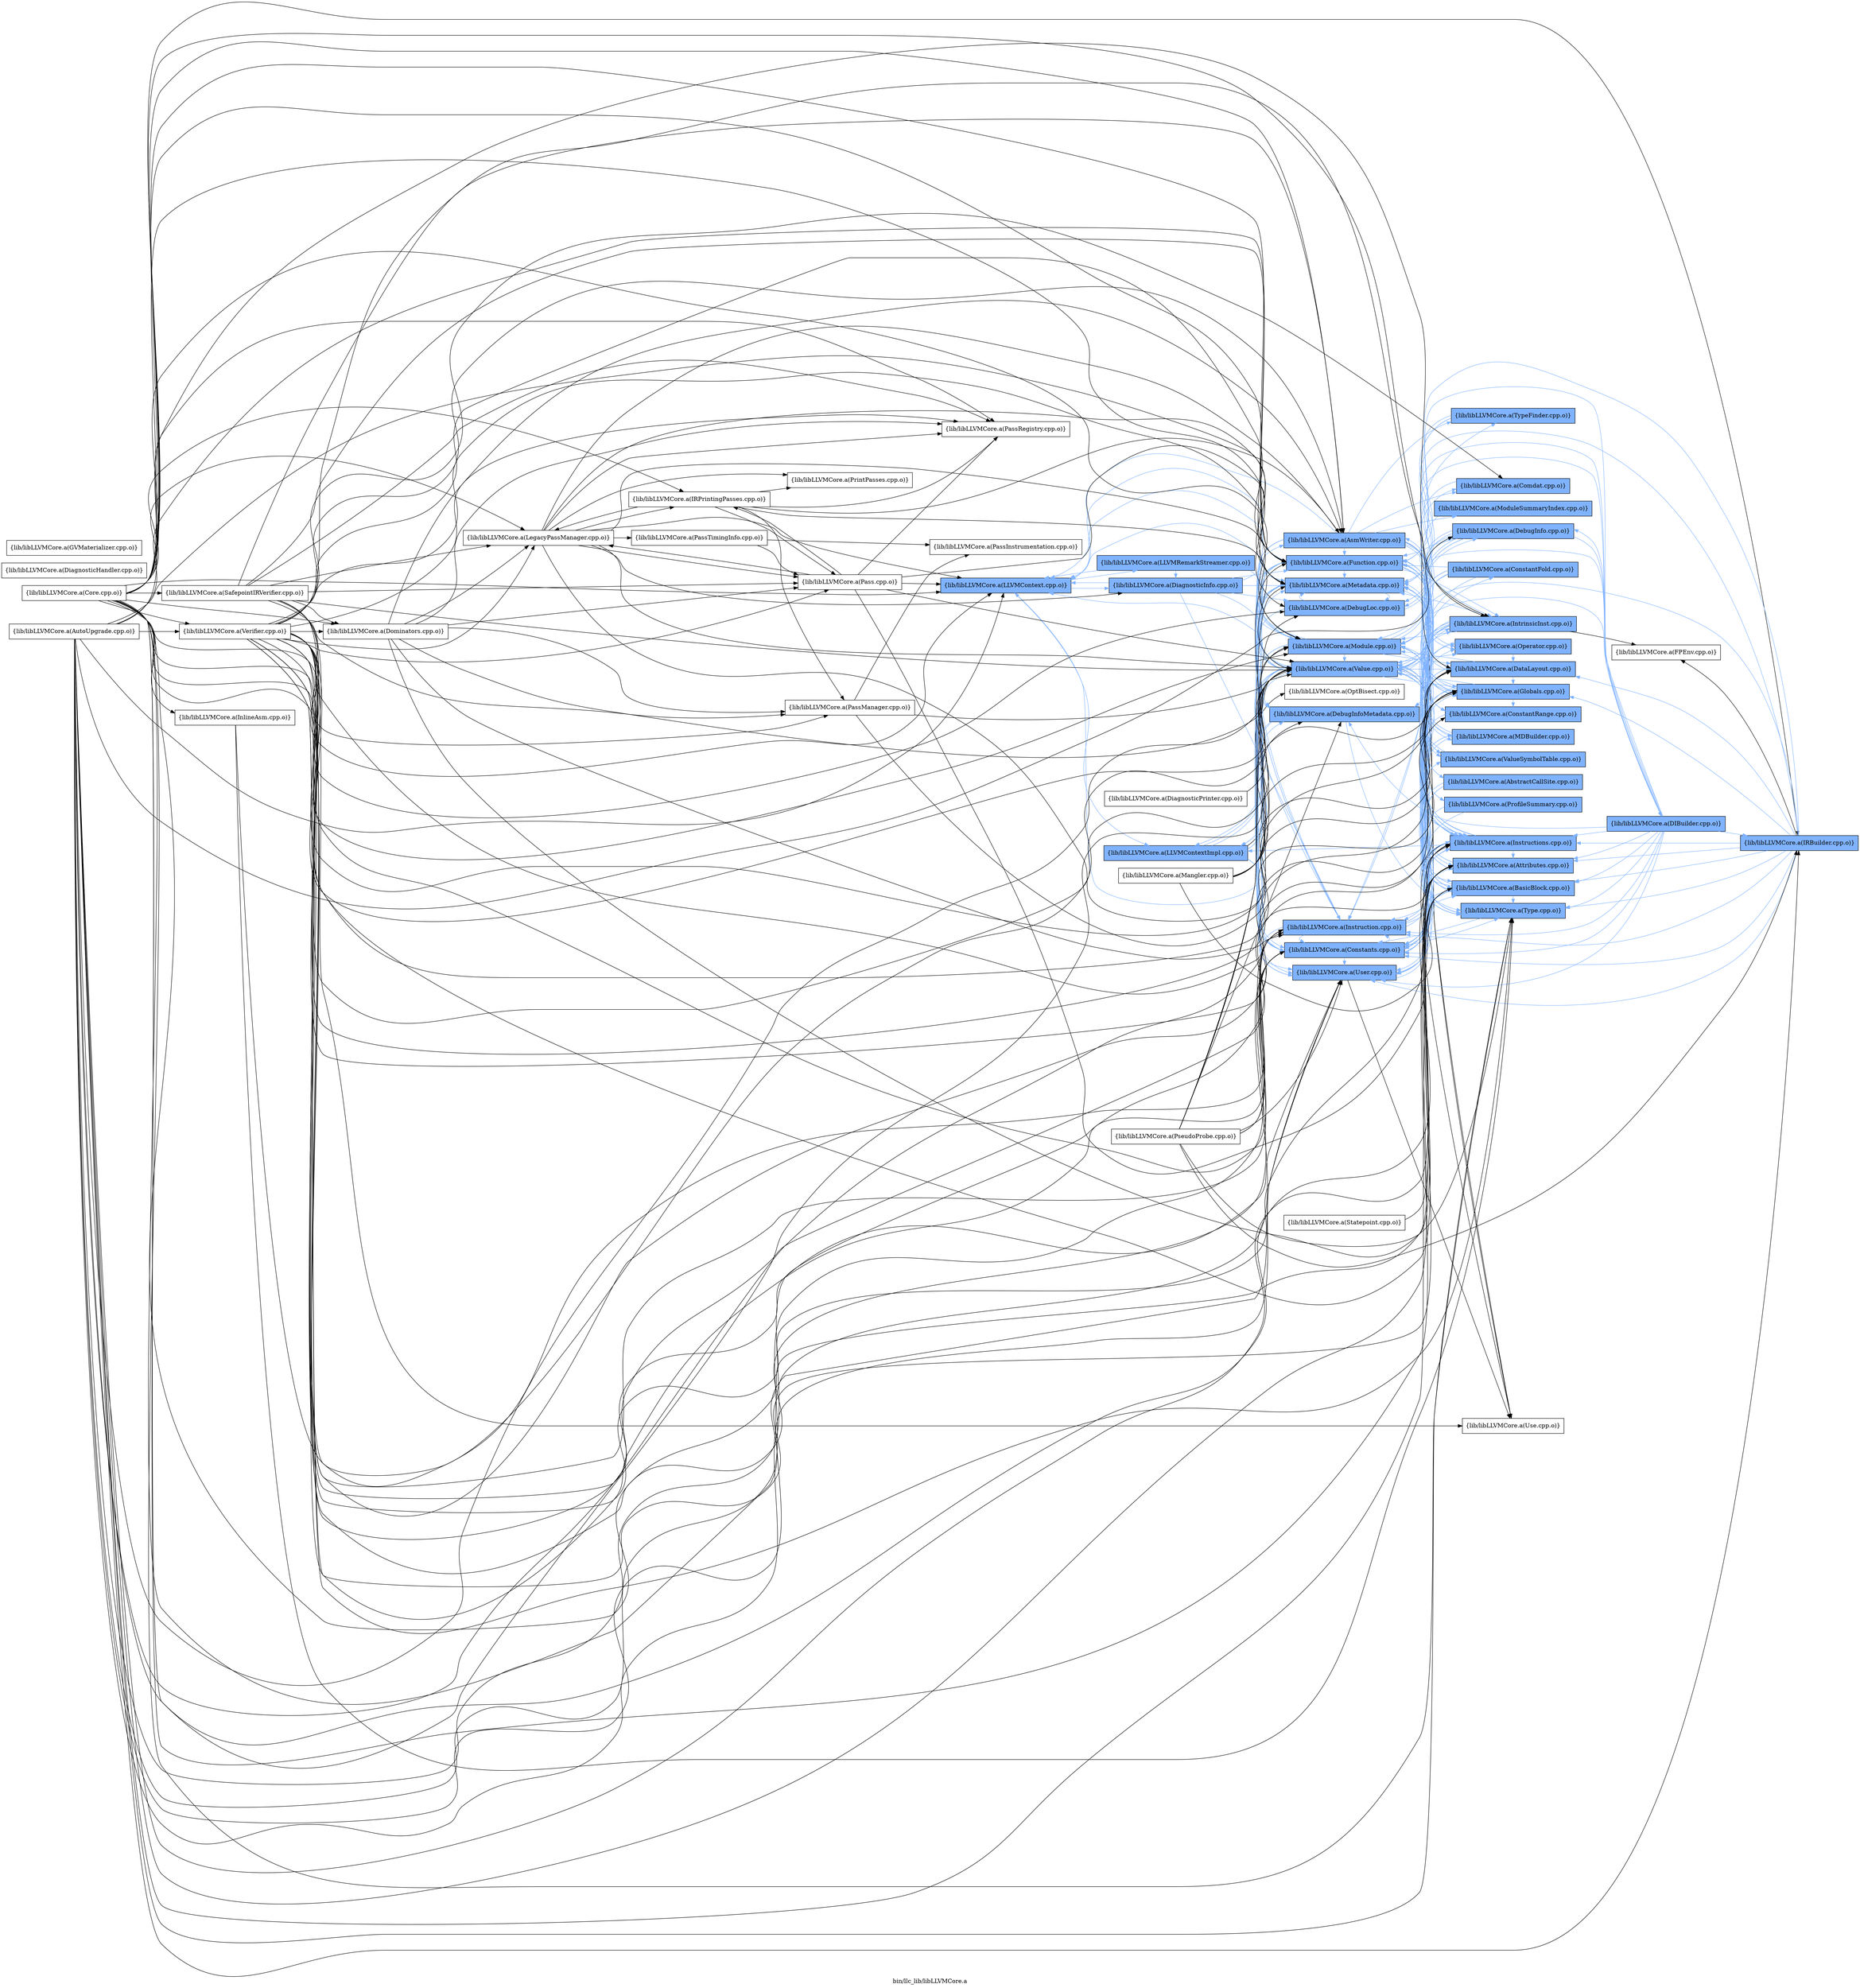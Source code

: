 digraph "bin/llc_lib/libLLVMCore.a" {
	label="bin/llc_lib/libLLVMCore.a";
	rankdir=LR;
	{ rank=same; Node0x55e195f96428;  }
	{ rank=same; Node0x55e195f95898; Node0x55e195f99da8; Node0x55e195fa2458;  }
	{ rank=same; Node0x55e195f98cc8; Node0x55e195f985e8; Node0x55e195fa1f58; Node0x55e195fa4ca8; Node0x55e195f87338; Node0x55e195f8f358; Node0x55e195f8f588; Node0x55e195f975f8; Node0x55e195f95a78; Node0x55e195fa3bc8; Node0x55e195f96c48;  }
	{ rank=same; Node0x55e195f99858; Node0x55e195fa26d8; Node0x55e195f8da58; Node0x55e195fa36c8; Node0x55e195fa5ba8; Node0x55e195f97378; Node0x55e195f85678; Node0x55e195f8bb18; Node0x55e195f8fc68; Node0x55e195f96978; Node0x55e195fa2fe8; Node0x55e195f86668; Node0x55e195f97008; Node0x55e195f8c298; Node0x55e195f9f708; Node0x55e195fa3ee8; Node0x55e195fa5388; Node0x55e195f80fd8; Node0x55e195f95848;  }
	{ rank=same; Node0x55e195f96478; Node0x55e195fa61e8;  }
	{ rank=same; Node0x55e195f96428;  }
	{ rank=same; Node0x55e195f95898; Node0x55e195f99da8; Node0x55e195fa2458;  }
	{ rank=same; Node0x55e195f98cc8; Node0x55e195f985e8; Node0x55e195fa1f58; Node0x55e195fa4ca8; Node0x55e195f87338; Node0x55e195f8f358; Node0x55e195f8f588; Node0x55e195f975f8; Node0x55e195f95a78; Node0x55e195fa3bc8; Node0x55e195f96c48;  }
	{ rank=same; Node0x55e195f99858; Node0x55e195fa26d8; Node0x55e195f8da58; Node0x55e195fa36c8; Node0x55e195fa5ba8; Node0x55e195f97378; Node0x55e195f85678; Node0x55e195f8bb18; Node0x55e195f8fc68; Node0x55e195f96978; Node0x55e195fa2fe8; Node0x55e195f86668; Node0x55e195f97008; Node0x55e195f8c298; Node0x55e195f9f708; Node0x55e195fa3ee8; Node0x55e195fa5388; Node0x55e195f80fd8; Node0x55e195f95848;  }
	{ rank=same; Node0x55e195f96478; Node0x55e195fa61e8;  }

	Node0x55e195f96428 [shape=record,shape=box,group=1,style=filled,fillcolor="0.600000 0.5 1",label="{lib/libLLVMCore.a(LLVMContext.cpp.o)}"];
	Node0x55e195f96428 -> Node0x55e195f95898[color="0.600000 0.5 1"];
	Node0x55e195f96428 -> Node0x55e195f99da8[color="0.600000 0.5 1"];
	Node0x55e195f96428 -> Node0x55e195fa2458[color="0.600000 0.5 1"];
	Node0x55e195f99da8 [shape=record,shape=box,group=1,style=filled,fillcolor="0.600000 0.5 1",label="{lib/libLLVMCore.a(LLVMRemarkStreamer.cpp.o)}"];
	Node0x55e195f99da8 -> Node0x55e195f96428[color="0.600000 0.5 1"];
	Node0x55e195f99da8 -> Node0x55e195fa2458[color="0.600000 0.5 1"];
	Node0x55e195f99da8 -> Node0x55e195f8f588[color="0.600000 0.5 1"];
	Node0x55e195f99fd8 [shape=record,shape=box,group=0,label="{lib/libLLVMCore.a(LegacyPassManager.cpp.o)}"];
	Node0x55e195f99fd8 -> Node0x55e195f96428;
	Node0x55e195f99fd8 -> Node0x55e195f985e8;
	Node0x55e195f99fd8 -> Node0x55e195f95a78;
	Node0x55e195f99fd8 -> Node0x55e195fa2458;
	Node0x55e195f99fd8 -> Node0x55e195f96c48;
	Node0x55e195f99fd8 -> Node0x55e195f97378;
	Node0x55e195f99fd8 -> Node0x55e195f961f8;
	Node0x55e195f99fd8 -> Node0x55e195f87518;
	Node0x55e195f99fd8 -> Node0x55e195f84098;
	Node0x55e195f99fd8 -> Node0x55e195f842c8;
	Node0x55e195f99fd8 -> Node0x55e195f84728;
	Node0x55e195f99fd8 -> Node0x55e195f8f588;
	Node0x55e195f985e8 [shape=record,shape=box,group=1,style=filled,fillcolor="0.600000 0.5 1",label="{lib/libLLVMCore.a(Module.cpp.o)}"];
	Node0x55e195f985e8 -> Node0x55e195f96428[color="0.600000 0.5 1"];
	Node0x55e195f985e8 -> Node0x55e195f98cc8[color="0.600000 0.5 1"];
	Node0x55e195f985e8 -> Node0x55e195fa36c8[color="0.600000 0.5 1"];
	Node0x55e195f985e8 -> Node0x55e195fa1f58[color="0.600000 0.5 1"];
	Node0x55e195f985e8 -> Node0x55e195fa5ba8[color="0.600000 0.5 1"];
	Node0x55e195f985e8 -> Node0x55e195f96c48[color="0.600000 0.5 1"];
	Node0x55e195f985e8 -> Node0x55e195f97378[color="0.600000 0.5 1"];
	Node0x55e195f985e8 -> Node0x55e195f85678[color="0.600000 0.5 1"];
	Node0x55e195f985e8 -> Node0x55e195f8da58[color="0.600000 0.5 1"];
	Node0x55e195f985e8 -> Node0x55e195f8bb18[color="0.600000 0.5 1"];
	Node0x55e195f985e8 -> Node0x55e195f8f358[color="0.600000 0.5 1"];
	Node0x55e195f985e8 -> Node0x55e195f8f588[color="0.600000 0.5 1"];
	Node0x55e195f985e8 -> Node0x55e195f8fc68[color="0.600000 0.5 1"];
	Node0x55e195fa6918 [shape=record,shape=box,group=0,label="{lib/libLLVMCore.a(Core.cpp.o)}"];
	Node0x55e195fa6918 -> Node0x55e195f975f8;
	Node0x55e195fa6918 -> Node0x55e195f96978;
	Node0x55e195fa6918 -> Node0x55e195f96428;
	Node0x55e195fa6918 -> Node0x55e195f99fd8;
	Node0x55e195fa6918 -> Node0x55e195f98cc8;
	Node0x55e195fa6918 -> Node0x55e195f985e8;
	Node0x55e195fa6918 -> Node0x55e195f95a78;
	Node0x55e195fa6918 -> Node0x55e195f9f708;
	Node0x55e195fa6918 -> Node0x55e195fa3ee8;
	Node0x55e195fa6918 -> Node0x55e195fa1f58;
	Node0x55e195fa6918 -> Node0x55e195fa5ba8;
	Node0x55e195fa6918 -> Node0x55e195fa3bc8;
	Node0x55e195fa6918 -> Node0x55e195f96f18;
	Node0x55e195fa6918 -> Node0x55e195f96c48;
	Node0x55e195fa6918 -> Node0x55e195f97378;
	Node0x55e195fa6918 -> Node0x55e195f95c08;
	Node0x55e195fa6918 -> Node0x55e195f961f8;
	Node0x55e195fa6918 -> Node0x55e195f948f8;
	Node0x55e195fa6918 -> Node0x55e195f84098;
	Node0x55e195fa6918 -> Node0x55e195f85628;
	Node0x55e195fa6918 -> Node0x55e195f8da58;
	Node0x55e195fa6918 -> Node0x55e195f8f358;
	Node0x55e195fa6918 -> Node0x55e195f8f588;
	Node0x55e195fa6918 -> Node0x55e195f8e048;
	Node0x55e195fa5ba8 [shape=record,shape=box,group=1,style=filled,fillcolor="0.600000 0.5 1",label="{lib/libLLVMCore.a(DataLayout.cpp.o)}"];
	Node0x55e195fa5ba8 -> Node0x55e195f985e8[color="0.600000 0.5 1"];
	Node0x55e195fa5ba8 -> Node0x55e195f97378[color="0.600000 0.5 1"];
	Node0x55e195fa5ba8 -> Node0x55e195f8da58[color="0.600000 0.5 1"];
	Node0x55e195fa20e8 [shape=record,shape=box,group=0,label="{lib/libLLVMCore.a(DiagnosticHandler.cpp.o)}"];
	Node0x55e195f84098 [shape=record,shape=box,group=0,label="{lib/libLLVMCore.a(PassRegistry.cpp.o)}"];
	Node0x55e195f8e048 [shape=record,shape=box,group=0,label="{lib/libLLVMCore.a(Verifier.cpp.o)}"];
	Node0x55e195f8e048 -> Node0x55e195f975f8;
	Node0x55e195f8e048 -> Node0x55e195f96978;
	Node0x55e195f8e048 -> Node0x55e195f97008;
	Node0x55e195f8e048 -> Node0x55e195f96428;
	Node0x55e195f8e048 -> Node0x55e195f99fd8;
	Node0x55e195f8e048 -> Node0x55e195f98cc8;
	Node0x55e195f8e048 -> Node0x55e195f985e8;
	Node0x55e195f8e048 -> Node0x55e195f95a78;
	Node0x55e195f8e048 -> Node0x55e195f9f708;
	Node0x55e195f8e048 -> Node0x55e195fa3ee8;
	Node0x55e195f8e048 -> Node0x55e195fa36c8;
	Node0x55e195f8e048 -> Node0x55e195fa26d8;
	Node0x55e195f8e048 -> Node0x55e195fa1f58;
	Node0x55e195f8e048 -> Node0x55e195fa5ba8;
	Node0x55e195f8e048 -> Node0x55e195fa4ca8;
	Node0x55e195f8e048 -> Node0x55e195fa3bc8;
	Node0x55e195f8e048 -> Node0x55e195f96f18;
	Node0x55e195f8e048 -> Node0x55e195f96c48;
	Node0x55e195f8e048 -> Node0x55e195f97378;
	Node0x55e195f8e048 -> Node0x55e195f87518;
	Node0x55e195f8e048 -> Node0x55e195f88058;
	Node0x55e195f8e048 -> Node0x55e195f84098;
	Node0x55e195f8e048 -> Node0x55e195f8da58;
	Node0x55e195f8e048 -> Node0x55e195f8f358;
	Node0x55e195f8e048 -> Node0x55e195f8f588;
	Node0x55e195f87518 [shape=record,shape=box,group=0,label="{lib/libLLVMCore.a(Pass.cpp.o)}"];
	Node0x55e195f87518 -> Node0x55e195f96428;
	Node0x55e195f87518 -> Node0x55e195f99fd8;
	Node0x55e195f87518 -> Node0x55e195f9f708;
	Node0x55e195f87518 -> Node0x55e195f96c48;
	Node0x55e195f87518 -> Node0x55e195f961f8;
	Node0x55e195f87518 -> Node0x55e195f84098;
	Node0x55e195f87518 -> Node0x55e195f8f588;
	Node0x55e195f8f588 [shape=record,shape=box,group=1,style=filled,fillcolor="0.600000 0.5 1",label="{lib/libLLVMCore.a(Value.cpp.o)}"];
	Node0x55e195f8f588 -> Node0x55e195f975f8[color="0.600000 0.5 1"];
	Node0x55e195f8f588 -> Node0x55e195f96978[color="0.600000 0.5 1"];
	Node0x55e195f8f588 -> Node0x55e195f97008[color="0.600000 0.5 1"];
	Node0x55e195f8f588 -> Node0x55e195f96428[color="0.600000 0.5 1"];
	Node0x55e195f8f588 -> Node0x55e195f95898[color="0.600000 0.5 1"];
	Node0x55e195f8f588 -> Node0x55e195f98cc8[color="0.600000 0.5 1"];
	Node0x55e195f8f588 -> Node0x55e195f9f708[color="0.600000 0.5 1"];
	Node0x55e195f8f588 -> Node0x55e195fa3ee8[color="0.600000 0.5 1"];
	Node0x55e195f8f588 -> Node0x55e195fa1f58[color="0.600000 0.5 1"];
	Node0x55e195f8f588 -> Node0x55e195fa5ba8[color="0.600000 0.5 1"];
	Node0x55e195f8f588 -> Node0x55e195fa5388[color="0.600000 0.5 1"];
	Node0x55e195f8f588 -> Node0x55e195f96c48[color="0.600000 0.5 1"];
	Node0x55e195f8f588 -> Node0x55e195f97378[color="0.600000 0.5 1"];
	Node0x55e195f8f588 -> Node0x55e195f86668[color="0.600000 0.5 1"];
	Node0x55e195f8f588 -> Node0x55e195f8da58[color="0.600000 0.5 1"];
	Node0x55e195f8f588 -> Node0x55e195f8c298;
	Node0x55e195f8f588 -> Node0x55e195f8f358[color="0.600000 0.5 1"];
	Node0x55e195f8f588 -> Node0x55e195f8fc68[color="0.600000 0.5 1"];
	Node0x55e195f98a98 [shape=record,shape=box,group=0,label="{lib/libLLVMCore.a(Mangler.cpp.o)}"];
	Node0x55e195f98a98 -> Node0x55e195f985e8;
	Node0x55e195f98a98 -> Node0x55e195f9f708;
	Node0x55e195f98a98 -> Node0x55e195fa5ba8;
	Node0x55e195f98a98 -> Node0x55e195f96c48;
	Node0x55e195f98a98 -> Node0x55e195f97378;
	Node0x55e195f98a98 -> Node0x55e195f8f588;
	Node0x55e195f9f708 [shape=record,shape=box,group=1,style=filled,fillcolor="0.600000 0.5 1",label="{lib/libLLVMCore.a(Attributes.cpp.o)}"];
	Node0x55e195f9f708 -> Node0x55e195f95a78[color="0.600000 0.5 1"];
	Node0x55e195f9f708 -> Node0x55e195f96c48[color="0.600000 0.5 1"];
	Node0x55e195fa1f58 [shape=record,shape=box,group=1,style=filled,fillcolor="0.600000 0.5 1",label="{lib/libLLVMCore.a(Constants.cpp.o)}"];
	Node0x55e195fa1f58 -> Node0x55e195f975f8[color="0.600000 0.5 1"];
	Node0x55e195fa1f58 -> Node0x55e195f96978[color="0.600000 0.5 1"];
	Node0x55e195fa1f58 -> Node0x55e195fa2fe8[color="0.600000 0.5 1"];
	Node0x55e195fa1f58 -> Node0x55e195f96c48[color="0.600000 0.5 1"];
	Node0x55e195fa1f58 -> Node0x55e195f97378[color="0.600000 0.5 1"];
	Node0x55e195fa1f58 -> Node0x55e195f86668[color="0.600000 0.5 1"];
	Node0x55e195fa1f58 -> Node0x55e195f8da58[color="0.600000 0.5 1"];
	Node0x55e195fa1f58 -> Node0x55e195f8f358[color="0.600000 0.5 1"];
	Node0x55e195fa1f58 -> Node0x55e195f8f588[color="0.600000 0.5 1"];
	Node0x55e195f98cc8 [shape=record,shape=box,group=1,style=filled,fillcolor="0.600000 0.5 1",label="{lib/libLLVMCore.a(Metadata.cpp.o)}"];
	Node0x55e195f98cc8 -> Node0x55e195f96428[color="0.600000 0.5 1"];
	Node0x55e195f98cc8 -> Node0x55e195f95898[color="0.600000 0.5 1"];
	Node0x55e195f98cc8 -> Node0x55e195f99858[color="0.600000 0.5 1"];
	Node0x55e195f98cc8 -> Node0x55e195f985e8[color="0.600000 0.5 1"];
	Node0x55e195f98cc8 -> Node0x55e195fa26d8[color="0.600000 0.5 1"];
	Node0x55e195f98cc8 -> Node0x55e195fa1f58[color="0.600000 0.5 1"];
	Node0x55e195f98cc8 -> Node0x55e195fa4ca8[color="0.600000 0.5 1"];
	Node0x55e195f98cc8 -> Node0x55e195fa3bc8[color="0.600000 0.5 1"];
	Node0x55e195f98cc8 -> Node0x55e195f8da58[color="0.600000 0.5 1"];
	Node0x55e195f98cc8 -> Node0x55e195f8f588[color="0.600000 0.5 1"];
	Node0x55e195f975f8 [shape=record,shape=box,group=1,style=filled,fillcolor="0.600000 0.5 1",label="{lib/libLLVMCore.a(Instruction.cpp.o)}"];
	Node0x55e195f975f8 -> Node0x55e195f96978[color="0.600000 0.5 1"];
	Node0x55e195f975f8 -> Node0x55e195f98cc8[color="0.600000 0.5 1"];
	Node0x55e195f975f8 -> Node0x55e195f9f708[color="0.600000 0.5 1"];
	Node0x55e195f975f8 -> Node0x55e195fa3ee8[color="0.600000 0.5 1"];
	Node0x55e195f975f8 -> Node0x55e195fa1f58[color="0.600000 0.5 1"];
	Node0x55e195f975f8 -> Node0x55e195f8f358[color="0.600000 0.5 1"];
	Node0x55e195f975f8 -> Node0x55e195f8f588[color="0.600000 0.5 1"];
	Node0x55e195f96978 [shape=record,shape=box,group=1,style=filled,fillcolor="0.600000 0.5 1",label="{lib/libLLVMCore.a(Instructions.cpp.o)}"];
	Node0x55e195f96978 -> Node0x55e195f975f8[color="0.600000 0.5 1"];
	Node0x55e195f96978 -> Node0x55e195f95898[color="0.600000 0.5 1"];
	Node0x55e195f96978 -> Node0x55e195f99858[color="0.600000 0.5 1"];
	Node0x55e195f96978 -> Node0x55e195f98cc8[color="0.600000 0.5 1"];
	Node0x55e195f96978 -> Node0x55e195f985e8[color="0.600000 0.5 1"];
	Node0x55e195f96978 -> Node0x55e195f9f708[color="0.600000 0.5 1"];
	Node0x55e195f96978 -> Node0x55e195fa3ee8[color="0.600000 0.5 1"];
	Node0x55e195f96978 -> Node0x55e195fa1f58[color="0.600000 0.5 1"];
	Node0x55e195f96978 -> Node0x55e195fa5ba8[color="0.600000 0.5 1"];
	Node0x55e195f96978 -> Node0x55e195f96c48[color="0.600000 0.5 1"];
	Node0x55e195f96978 -> Node0x55e195f86668[color="0.600000 0.5 1"];
	Node0x55e195f96978 -> Node0x55e195f8da58[color="0.600000 0.5 1"];
	Node0x55e195f96978 -> Node0x55e195f8c298;
	Node0x55e195f96978 -> Node0x55e195f8f358[color="0.600000 0.5 1"];
	Node0x55e195f96978 -> Node0x55e195f8f588[color="0.600000 0.5 1"];
	Node0x55e195fa2458 [shape=record,shape=box,group=1,style=filled,fillcolor="0.600000 0.5 1",label="{lib/libLLVMCore.a(DiagnosticInfo.cpp.o)}"];
	Node0x55e195fa2458 -> Node0x55e195f975f8[color="0.600000 0.5 1"];
	Node0x55e195fa2458 -> Node0x55e195f96428[color="0.600000 0.5 1"];
	Node0x55e195fa2458 -> Node0x55e195f98cc8[color="0.600000 0.5 1"];
	Node0x55e195fa2458 -> Node0x55e195f95a78[color="0.600000 0.5 1"];
	Node0x55e195fa2458 -> Node0x55e195fa3bc8[color="0.600000 0.5 1"];
	Node0x55e195fa2458 -> Node0x55e195f96c48[color="0.600000 0.5 1"];
	Node0x55e195fa2458 -> Node0x55e195f8f588[color="0.600000 0.5 1"];
	Node0x55e195f96c48 [shape=record,shape=box,group=1,style=filled,fillcolor="0.600000 0.5 1",label="{lib/libLLVMCore.a(Function.cpp.o)}"];
	Node0x55e195f96c48 -> Node0x55e195f96978[color="0.600000 0.5 1"];
	Node0x55e195f96c48 -> Node0x55e195f97008[color="0.600000 0.5 1"];
	Node0x55e195f96c48 -> Node0x55e195f96428[color="0.600000 0.5 1"];
	Node0x55e195f96c48 -> Node0x55e195f99858[color="0.600000 0.5 1"];
	Node0x55e195f96c48 -> Node0x55e195f98cc8[color="0.600000 0.5 1"];
	Node0x55e195f96c48 -> Node0x55e195f985e8[color="0.600000 0.5 1"];
	Node0x55e195f96c48 -> Node0x55e195f95848[color="0.600000 0.5 1"];
	Node0x55e195f96c48 -> Node0x55e195f9f708[color="0.600000 0.5 1"];
	Node0x55e195f96c48 -> Node0x55e195fa3ee8[color="0.600000 0.5 1"];
	Node0x55e195f96c48 -> Node0x55e195fa1f58[color="0.600000 0.5 1"];
	Node0x55e195f96c48 -> Node0x55e195fa5ba8[color="0.600000 0.5 1"];
	Node0x55e195f96c48 -> Node0x55e195f97378[color="0.600000 0.5 1"];
	Node0x55e195f96c48 -> Node0x55e195f8da58[color="0.600000 0.5 1"];
	Node0x55e195f96c48 -> Node0x55e195f8f358[color="0.600000 0.5 1"];
	Node0x55e195f96c48 -> Node0x55e195f8f588[color="0.600000 0.5 1"];
	Node0x55e195f96c48 -> Node0x55e195f8fc68[color="0.600000 0.5 1"];
	Node0x55e195f97378 [shape=record,shape=box,group=1,style=filled,fillcolor="0.600000 0.5 1",label="{lib/libLLVMCore.a(Globals.cpp.o)}"];
	Node0x55e195f97378 -> Node0x55e195f98cc8[color="0.600000 0.5 1"];
	Node0x55e195f97378 -> Node0x55e195f985e8[color="0.600000 0.5 1"];
	Node0x55e195f97378 -> Node0x55e195fa26d8[color="0.600000 0.5 1"];
	Node0x55e195f97378 -> Node0x55e195fa1f58[color="0.600000 0.5 1"];
	Node0x55e195f97378 -> Node0x55e195f96c48[color="0.600000 0.5 1"];
	Node0x55e195f97378 -> Node0x55e195f8da58[color="0.600000 0.5 1"];
	Node0x55e195f97378 -> Node0x55e195f8f358[color="0.600000 0.5 1"];
	Node0x55e195f97378 -> Node0x55e195f8f588[color="0.600000 0.5 1"];
	Node0x55e195f95c08 [shape=record,shape=box,group=1,style=filled,fillcolor="0.600000 0.5 1",label="{lib/libLLVMCore.a(IRBuilder.cpp.o)}"];
	Node0x55e195f95c08 -> Node0x55e195f975f8[color="0.600000 0.5 1"];
	Node0x55e195f95c08 -> Node0x55e195f96978[color="0.600000 0.5 1"];
	Node0x55e195f95c08 -> Node0x55e195f98cc8[color="0.600000 0.5 1"];
	Node0x55e195f95c08 -> Node0x55e195f9f708[color="0.600000 0.5 1"];
	Node0x55e195f95c08 -> Node0x55e195fa3ee8[color="0.600000 0.5 1"];
	Node0x55e195f95c08 -> Node0x55e195fa1f58[color="0.600000 0.5 1"];
	Node0x55e195f95c08 -> Node0x55e195fa5ba8[color="0.600000 0.5 1"];
	Node0x55e195f95c08 -> Node0x55e195f96c48[color="0.600000 0.5 1"];
	Node0x55e195f95c08 -> Node0x55e195f97378[color="0.600000 0.5 1"];
	Node0x55e195f95c08 -> Node0x55e195f96478;
	Node0x55e195f95c08 -> Node0x55e195f8da58[color="0.600000 0.5 1"];
	Node0x55e195f95c08 -> Node0x55e195f8f358[color="0.600000 0.5 1"];
	Node0x55e195f95c08 -> Node0x55e195f8f588[color="0.600000 0.5 1"];
	Node0x55e195f948f8 [shape=record,shape=box,group=0,label="{lib/libLLVMCore.a(InlineAsm.cpp.o)}"];
	Node0x55e195f948f8 -> Node0x55e195f8da58;
	Node0x55e195f948f8 -> Node0x55e195f8f588;
	Node0x55e195f8da58 [shape=record,shape=box,group=1,style=filled,fillcolor="0.600000 0.5 1",label="{lib/libLLVMCore.a(Type.cpp.o)}"];
	Node0x55e195f8da58 -> Node0x55e195fa1f58[color="0.600000 0.5 1"];
	Node0x55e195f8f358 [shape=record,shape=box,group=1,style=filled,fillcolor="0.600000 0.5 1",label="{lib/libLLVMCore.a(User.cpp.o)}"];
	Node0x55e195f8f358 -> Node0x55e195f97008[color="0.600000 0.5 1"];
	Node0x55e195f8f358 -> Node0x55e195f8c298;
	Node0x55e195f97008 [shape=record,shape=box,group=1,style=filled,fillcolor="0.600000 0.5 1",label="{lib/libLLVMCore.a(IntrinsicInst.cpp.o)}"];
	Node0x55e195f97008 -> Node0x55e195f975f8[color="0.600000 0.5 1"];
	Node0x55e195f97008 -> Node0x55e195f96978[color="0.600000 0.5 1"];
	Node0x55e195f97008 -> Node0x55e195f98cc8[color="0.600000 0.5 1"];
	Node0x55e195f97008 -> Node0x55e195f985e8[color="0.600000 0.5 1"];
	Node0x55e195f97008 -> Node0x55e195fa3ee8[color="0.600000 0.5 1"];
	Node0x55e195f97008 -> Node0x55e195fa1f58[color="0.600000 0.5 1"];
	Node0x55e195f97008 -> Node0x55e195fa5ba8[color="0.600000 0.5 1"];
	Node0x55e195f97008 -> Node0x55e195fa4ca8[color="0.600000 0.5 1"];
	Node0x55e195f97008 -> Node0x55e195f96478;
	Node0x55e195f97008 -> Node0x55e195f8da58[color="0.600000 0.5 1"];
	Node0x55e195f97008 -> Node0x55e195f8f358[color="0.600000 0.5 1"];
	Node0x55e195f97008 -> Node0x55e195f8f588[color="0.600000 0.5 1"];
	Node0x55e195fa3ee8 [shape=record,shape=box,group=1,style=filled,fillcolor="0.600000 0.5 1",label="{lib/libLLVMCore.a(BasicBlock.cpp.o)}"];
	Node0x55e195fa3ee8 -> Node0x55e195f975f8[color="0.600000 0.5 1"];
	Node0x55e195fa3ee8 -> Node0x55e195f96978[color="0.600000 0.5 1"];
	Node0x55e195fa3ee8 -> Node0x55e195f98cc8[color="0.600000 0.5 1"];
	Node0x55e195fa3ee8 -> Node0x55e195fa1f58[color="0.600000 0.5 1"];
	Node0x55e195fa3ee8 -> Node0x55e195f8da58[color="0.600000 0.5 1"];
	Node0x55e195fa3ee8 -> Node0x55e195f8f358[color="0.600000 0.5 1"];
	Node0x55e195fa3ee8 -> Node0x55e195f8f588[color="0.600000 0.5 1"];
	Node0x55e195fa3ee8 -> Node0x55e195f8fc68[color="0.600000 0.5 1"];
	Node0x55e195f86668 [shape=record,shape=box,group=1,style=filled,fillcolor="0.600000 0.5 1",label="{lib/libLLVMCore.a(Operator.cpp.o)}"];
	Node0x55e195f86668 -> Node0x55e195fa1f58[color="0.600000 0.5 1"];
	Node0x55e195f86668 -> Node0x55e195fa5ba8[color="0.600000 0.5 1"];
	Node0x55e195f86668 -> Node0x55e195f8da58[color="0.600000 0.5 1"];
	Node0x55e195fa4ca8 [shape=record,shape=box,group=1,style=filled,fillcolor="0.600000 0.5 1",label="{lib/libLLVMCore.a(DebugInfoMetadata.cpp.o)}"];
	Node0x55e195fa4ca8 -> Node0x55e195f96428[color="0.600000 0.5 1"];
	Node0x55e195fa4ca8 -> Node0x55e195f95898[color="0.600000 0.5 1"];
	Node0x55e195fa4ca8 -> Node0x55e195f98cc8[color="0.600000 0.5 1"];
	Node0x55e195fa4ca8 -> Node0x55e195fa1f58[color="0.600000 0.5 1"];
	Node0x55e195fa4ca8 -> Node0x55e195f8da58[color="0.600000 0.5 1"];
	Node0x55e195fa26d8 [shape=record,shape=box,group=1,style=filled,fillcolor="0.600000 0.5 1",label="{lib/libLLVMCore.a(ConstantRange.cpp.o)}"];
	Node0x55e195fa26d8 -> Node0x55e195f96978[color="0.600000 0.5 1"];
	Node0x55e195fa3bc8 [shape=record,shape=box,group=1,style=filled,fillcolor="0.600000 0.5 1",label="{lib/libLLVMCore.a(DebugLoc.cpp.o)}"];
	Node0x55e195fa3bc8 -> Node0x55e195f98cc8[color="0.600000 0.5 1"];
	Node0x55e195fa3bc8 -> Node0x55e195fa5388[color="0.600000 0.5 1"];
	Node0x55e195fa3bc8 -> Node0x55e195fa4ca8[color="0.600000 0.5 1"];
	Node0x55e195f96f18 [shape=record,shape=box,group=0,label="{lib/libLLVMCore.a(Dominators.cpp.o)}"];
	Node0x55e195f96f18 -> Node0x55e195f975f8;
	Node0x55e195f96f18 -> Node0x55e195f99fd8;
	Node0x55e195f96f18 -> Node0x55e195f95a78;
	Node0x55e195f96f18 -> Node0x55e195fa3ee8;
	Node0x55e195f96f18 -> Node0x55e195f87518;
	Node0x55e195f96f18 -> Node0x55e195f88058;
	Node0x55e195f96f18 -> Node0x55e195f84098;
	Node0x55e195f96f18 -> Node0x55e195f8f588;
	Node0x55e195f8c298 [shape=record,shape=box,group=0,label="{lib/libLLVMCore.a(Use.cpp.o)}"];
	Node0x55e195f95a78 [shape=record,shape=box,group=1,style=filled,fillcolor="0.600000 0.5 1",label="{lib/libLLVMCore.a(AsmWriter.cpp.o)}"];
	Node0x55e195f95a78 -> Node0x55e195f975f8[color="0.600000 0.5 1"];
	Node0x55e195f95a78 -> Node0x55e195f96978[color="0.600000 0.5 1"];
	Node0x55e195f95a78 -> Node0x55e195f97008[color="0.600000 0.5 1"];
	Node0x55e195f95a78 -> Node0x55e195f96428[color="0.600000 0.5 1"];
	Node0x55e195f95a78 -> Node0x55e195f98cc8[color="0.600000 0.5 1"];
	Node0x55e195f95a78 -> Node0x55e195f985e8[color="0.600000 0.5 1"];
	Node0x55e195f95a78 -> Node0x55e195f9f708[color="0.600000 0.5 1"];
	Node0x55e195f95a78 -> Node0x55e195fa3ee8[color="0.600000 0.5 1"];
	Node0x55e195f95a78 -> Node0x55e195fa36c8[color="0.600000 0.5 1"];
	Node0x55e195f95a78 -> Node0x55e195fa26d8[color="0.600000 0.5 1"];
	Node0x55e195f95a78 -> Node0x55e195fa1f58[color="0.600000 0.5 1"];
	Node0x55e195f95a78 -> Node0x55e195fa4ca8[color="0.600000 0.5 1"];
	Node0x55e195f95a78 -> Node0x55e195f96c48[color="0.600000 0.5 1"];
	Node0x55e195f95a78 -> Node0x55e195f97378[color="0.600000 0.5 1"];
	Node0x55e195f95a78 -> Node0x55e195f80fd8[color="0.600000 0.5 1"];
	Node0x55e195f95a78 -> Node0x55e195f86668[color="0.600000 0.5 1"];
	Node0x55e195f95a78 -> Node0x55e195f8da58[color="0.600000 0.5 1"];
	Node0x55e195f95a78 -> Node0x55e195f8bb18[color="0.600000 0.5 1"];
	Node0x55e195f95a78 -> Node0x55e195f8c298;
	Node0x55e195f95a78 -> Node0x55e195f8f358[color="0.600000 0.5 1"];
	Node0x55e195f95a78 -> Node0x55e195f8f588[color="0.600000 0.5 1"];
	Node0x55e195f88058 [shape=record,shape=box,group=0,label="{lib/libLLVMCore.a(PassManager.cpp.o)}"];
	Node0x55e195f88058 -> Node0x55e195f97378;
	Node0x55e195f88058 -> Node0x55e195f883c8;
	Node0x55e195f88058 -> Node0x55e195f8f588;
	Node0x55e195f95848 [shape=record,shape=box,group=1,style=filled,fillcolor="0.600000 0.5 1",label="{lib/libLLVMCore.a(AbstractCallSite.cpp.o)}"];
	Node0x55e195f95848 -> Node0x55e195f96978[color="0.600000 0.5 1"];
	Node0x55e195f95848 -> Node0x55e195f98cc8[color="0.600000 0.5 1"];
	Node0x55e195f95848 -> Node0x55e195fa1f58[color="0.600000 0.5 1"];
	Node0x55e195f95848 -> Node0x55e195f8f358[color="0.600000 0.5 1"];
	Node0x55e195f84728 [shape=record,shape=box,group=0,label="{lib/libLLVMCore.a(PrintPasses.cpp.o)}"];
	Node0x55e195fa2fe8 [shape=record,shape=box,group=1,style=filled,fillcolor="0.600000 0.5 1",label="{lib/libLLVMCore.a(ConstantFold.cpp.o)}"];
	Node0x55e195fa2fe8 -> Node0x55e195f96978[color="0.600000 0.5 1"];
	Node0x55e195fa2fe8 -> Node0x55e195f985e8[color="0.600000 0.5 1"];
	Node0x55e195fa2fe8 -> Node0x55e195fa1f58[color="0.600000 0.5 1"];
	Node0x55e195fa2fe8 -> Node0x55e195f96c48[color="0.600000 0.5 1"];
	Node0x55e195fa2fe8 -> Node0x55e195f97378[color="0.600000 0.5 1"];
	Node0x55e195fa2fe8 -> Node0x55e195f86668[color="0.600000 0.5 1"];
	Node0x55e195fa2fe8 -> Node0x55e195f8da58[color="0.600000 0.5 1"];
	Node0x55e195fa2fe8 -> Node0x55e195f8f588[color="0.600000 0.5 1"];
	Node0x55e195f85678 [shape=record,shape=box,group=1,style=filled,fillcolor="0.600000 0.5 1",label="{lib/libLLVMCore.a(ProfileSummary.cpp.o)}"];
	Node0x55e195f85678 -> Node0x55e195f98cc8[color="0.600000 0.5 1"];
	Node0x55e195f85678 -> Node0x55e195fa1f58[color="0.600000 0.5 1"];
	Node0x55e195f85678 -> Node0x55e195f8da58[color="0.600000 0.5 1"];
	Node0x55e195fa36c8 [shape=record,shape=box,group=1,style=filled,fillcolor="0.600000 0.5 1",label="{lib/libLLVMCore.a(Comdat.cpp.o)}"];
	Node0x55e195fa36c8 -> Node0x55e195f985e8[color="0.600000 0.5 1"];
	Node0x55e195f842c8 [shape=record,shape=box,group=0,label="{lib/libLLVMCore.a(PassTimingInfo.cpp.o)}"];
	Node0x55e195f842c8 -> Node0x55e195f87518;
	Node0x55e195f842c8 -> Node0x55e195f883c8;
	Node0x55e195fa5388 [shape=record,shape=box,group=1,style=filled,fillcolor="0.600000 0.5 1",label="{lib/libLLVMCore.a(DebugInfo.cpp.o)}"];
	Node0x55e195fa5388 -> Node0x55e195f975f8[color="0.600000 0.5 1"];
	Node0x55e195fa5388 -> Node0x55e195f98cc8[color="0.600000 0.5 1"];
	Node0x55e195fa5388 -> Node0x55e195f985e8[color="0.600000 0.5 1"];
	Node0x55e195fa5388 -> Node0x55e195fa61e8[color="0.600000 0.5 1"];
	Node0x55e195fa5388 -> Node0x55e195fa4ca8[color="0.600000 0.5 1"];
	Node0x55e195fa5388 -> Node0x55e195fa3bc8[color="0.600000 0.5 1"];
	Node0x55e195fa5388 -> Node0x55e195f96c48[color="0.600000 0.5 1"];
	Node0x55e195fa5388 -> Node0x55e195f8f588[color="0.600000 0.5 1"];
	Node0x55e195f99858 [shape=record,shape=box,group=1,style=filled,fillcolor="0.600000 0.5 1",label="{lib/libLLVMCore.a(MDBuilder.cpp.o)}"];
	Node0x55e195f99858 -> Node0x55e195f98cc8[color="0.600000 0.5 1"];
	Node0x55e195f99858 -> Node0x55e195fa1f58[color="0.600000 0.5 1"];
	Node0x55e195f99858 -> Node0x55e195f8da58[color="0.600000 0.5 1"];
	Node0x55e195f99858 -> Node0x55e195f8f588[color="0.600000 0.5 1"];
	Node0x55e195fa61e8 [shape=record,shape=box,group=1,style=filled,fillcolor="0.600000 0.5 1",label="{lib/libLLVMCore.a(DIBuilder.cpp.o)}"];
	Node0x55e195fa61e8 -> Node0x55e195f975f8[color="0.600000 0.5 1"];
	Node0x55e195fa61e8 -> Node0x55e195f96978[color="0.600000 0.5 1"];
	Node0x55e195fa61e8 -> Node0x55e195f98cc8[color="0.600000 0.5 1"];
	Node0x55e195fa61e8 -> Node0x55e195f985e8[color="0.600000 0.5 1"];
	Node0x55e195fa61e8 -> Node0x55e195f9f708[color="0.600000 0.5 1"];
	Node0x55e195fa61e8 -> Node0x55e195fa3ee8[color="0.600000 0.5 1"];
	Node0x55e195fa61e8 -> Node0x55e195fa1f58[color="0.600000 0.5 1"];
	Node0x55e195fa61e8 -> Node0x55e195fa5388[color="0.600000 0.5 1"];
	Node0x55e195fa61e8 -> Node0x55e195fa4ca8[color="0.600000 0.5 1"];
	Node0x55e195fa61e8 -> Node0x55e195fa3bc8[color="0.600000 0.5 1"];
	Node0x55e195fa61e8 -> Node0x55e195f96c48[color="0.600000 0.5 1"];
	Node0x55e195fa61e8 -> Node0x55e195f95c08[color="0.600000 0.5 1"];
	Node0x55e195fa61e8 -> Node0x55e195f8da58[color="0.600000 0.5 1"];
	Node0x55e195fa61e8 -> Node0x55e195f8f358[color="0.600000 0.5 1"];
	Node0x55e195fa61e8 -> Node0x55e195f8f588[color="0.600000 0.5 1"];
	Node0x55e195f961f8 [shape=record,shape=box,group=0,label="{lib/libLLVMCore.a(IRPrintingPasses.cpp.o)}"];
	Node0x55e195f961f8 -> Node0x55e195f99fd8;
	Node0x55e195f961f8 -> Node0x55e195f95a78;
	Node0x55e195f961f8 -> Node0x55e195f87518;
	Node0x55e195f961f8 -> Node0x55e195f88058;
	Node0x55e195f961f8 -> Node0x55e195f84098;
	Node0x55e195f961f8 -> Node0x55e195f84728;
	Node0x55e195f961f8 -> Node0x55e195f8f588;
	Node0x55e195f80fd8 [shape=record,shape=box,group=1,style=filled,fillcolor="0.600000 0.5 1",label="{lib/libLLVMCore.a(ModuleSummaryIndex.cpp.o)}"];
	Node0x55e195f80fd8 -> Node0x55e195f8f588[color="0.600000 0.5 1"];
	Node0x55e195f8bb18 [shape=record,shape=box,group=1,style=filled,fillcolor="0.600000 0.5 1",label="{lib/libLLVMCore.a(TypeFinder.cpp.o)}"];
	Node0x55e195f8bb18 -> Node0x55e195f98cc8[color="0.600000 0.5 1"];
	Node0x55e195f8bb18 -> Node0x55e195f96c48[color="0.600000 0.5 1"];
	Node0x55e195f8bb18 -> Node0x55e195f97378[color="0.600000 0.5 1"];
	Node0x55e195f8fc68 [shape=record,shape=box,group=1,style=filled,fillcolor="0.600000 0.5 1",label="{lib/libLLVMCore.a(ValueSymbolTable.cpp.o)}"];
	Node0x55e195f8fc68 -> Node0x55e195f8f588[color="0.600000 0.5 1"];
	Node0x55e195f85628 [shape=record,shape=box,group=0,label="{lib/libLLVMCore.a(SafepointIRVerifier.cpp.o)}"];
	Node0x55e195f85628 -> Node0x55e195f975f8;
	Node0x55e195f85628 -> Node0x55e195f99fd8;
	Node0x55e195f85628 -> Node0x55e195f95a78;
	Node0x55e195f85628 -> Node0x55e195fa3ee8;
	Node0x55e195f85628 -> Node0x55e195fa1f58;
	Node0x55e195f85628 -> Node0x55e195f96f18;
	Node0x55e195f85628 -> Node0x55e195f96c48;
	Node0x55e195f85628 -> Node0x55e195f87518;
	Node0x55e195f85628 -> Node0x55e195f88058;
	Node0x55e195f85628 -> Node0x55e195f84098;
	Node0x55e195f85628 -> Node0x55e195f8c298;
	Node0x55e195f85628 -> Node0x55e195f8f588;
	Node0x55e195f95898 [shape=record,shape=box,group=1,style=filled,fillcolor="0.600000 0.5 1",label="{lib/libLLVMCore.a(LLVMContextImpl.cpp.o)}"];
	Node0x55e195f95898 -> Node0x55e195f98cc8[color="0.600000 0.5 1"];
	Node0x55e195f95898 -> Node0x55e195f985e8[color="0.600000 0.5 1"];
	Node0x55e195f95898 -> Node0x55e195fa1f58[color="0.600000 0.5 1"];
	Node0x55e195f95898 -> Node0x55e195fa4ca8[color="0.600000 0.5 1"];
	Node0x55e195f95898 -> Node0x55e195f87338;
	Node0x55e195f95898 -> Node0x55e195f8f358[color="0.600000 0.5 1"];
	Node0x55e195f95898 -> Node0x55e195f8f588[color="0.600000 0.5 1"];
	Node0x55e195fa2728 [shape=record,shape=box,group=0,label="{lib/libLLVMCore.a(DiagnosticPrinter.cpp.o)}"];
	Node0x55e195fa2728 -> Node0x55e195f8f588;
	Node0x55e195f96478 [shape=record,shape=box,group=0,label="{lib/libLLVMCore.a(FPEnv.cpp.o)}"];
	Node0x55e195f87338 [shape=record,shape=box,group=0,label="{lib/libLLVMCore.a(OptBisect.cpp.o)}"];
	Node0x55e195f883c8 [shape=record,shape=box,group=0,label="{lib/libLLVMCore.a(PassInstrumentation.cpp.o)}"];
	Node0x55e195f84f98 [shape=record,shape=box,group=0,label="{lib/libLLVMCore.a(AutoUpgrade.cpp.o)}"];
	Node0x55e195f84f98 -> Node0x55e195f975f8;
	Node0x55e195f84f98 -> Node0x55e195f96978;
	Node0x55e195f84f98 -> Node0x55e195f97008;
	Node0x55e195f84f98 -> Node0x55e195f96428;
	Node0x55e195f84f98 -> Node0x55e195f98cc8;
	Node0x55e195f84f98 -> Node0x55e195f985e8;
	Node0x55e195f84f98 -> Node0x55e195f9f708;
	Node0x55e195f84f98 -> Node0x55e195fa3ee8;
	Node0x55e195f84f98 -> Node0x55e195fa1f58;
	Node0x55e195f84f98 -> Node0x55e195fa5ba8;
	Node0x55e195f84f98 -> Node0x55e195fa5388;
	Node0x55e195f84f98 -> Node0x55e195f96c48;
	Node0x55e195f84f98 -> Node0x55e195f97378;
	Node0x55e195f84f98 -> Node0x55e195f95c08;
	Node0x55e195f84f98 -> Node0x55e195f8da58;
	Node0x55e195f84f98 -> Node0x55e195f8f358;
	Node0x55e195f84f98 -> Node0x55e195f8f588;
	Node0x55e195f84f98 -> Node0x55e195f8e048;
	Node0x55e195fa05b8 [shape=record,shape=box,group=0,label="{lib/libLLVMCore.a(Statepoint.cpp.o)}"];
	Node0x55e195fa05b8 -> Node0x55e195f9f708;
	Node0x55e195fa57e8 [shape=record,shape=box,group=0,label="{lib/libLLVMCore.a(PseudoProbe.cpp.o)}"];
	Node0x55e195fa57e8 -> Node0x55e195f975f8;
	Node0x55e195fa57e8 -> Node0x55e195f98cc8;
	Node0x55e195fa57e8 -> Node0x55e195fa1f58;
	Node0x55e195fa57e8 -> Node0x55e195fa4ca8;
	Node0x55e195fa57e8 -> Node0x55e195fa3bc8;
	Node0x55e195fa57e8 -> Node0x55e195f95c08;
	Node0x55e195fa57e8 -> Node0x55e195f8da58;
	Node0x55e195fa57e8 -> Node0x55e195f8f358;
	Node0x55e195fa57e8 -> Node0x55e195f8f588;
	Node0x55e195f9cf08 [shape=record,shape=box,group=0,label="{lib/libLLVMCore.a(GVMaterializer.cpp.o)}"];
}
